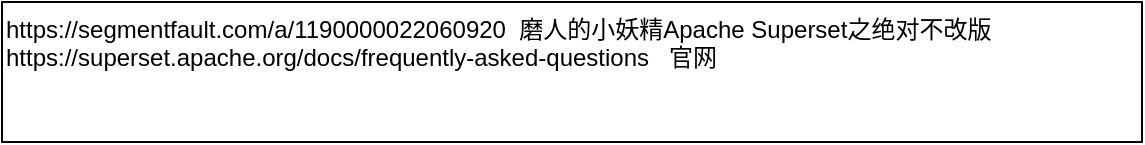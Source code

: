 <mxfile version="13.2.4" type="device"><diagram id="vB5e4WExp29-egtu7pSs" name="Page-1"><mxGraphModel dx="584" dy="594" grid="1" gridSize="10" guides="1" tooltips="1" connect="1" arrows="1" fold="1" page="1" pageScale="1" pageWidth="827" pageHeight="1169" math="0" shadow="0"><root><mxCell id="0"/><mxCell id="1" parent="0"/><mxCell id="5xeIgAU1bVZ4X17dXPP9-1" value="https://segmentfault.com/a/1190000022060920&amp;nbsp;&amp;nbsp;磨人的小妖精Apache Superset之绝对不改版&lt;br&gt;https://superset.apache.org/docs/frequently-asked-questions&amp;nbsp; &amp;nbsp;官网&lt;br&gt;" style="rounded=0;whiteSpace=wrap;html=1;align=left;verticalAlign=top;" vertex="1" parent="1"><mxGeometry x="60" y="50" width="570" height="70" as="geometry"/></mxCell></root></mxGraphModel></diagram></mxfile>